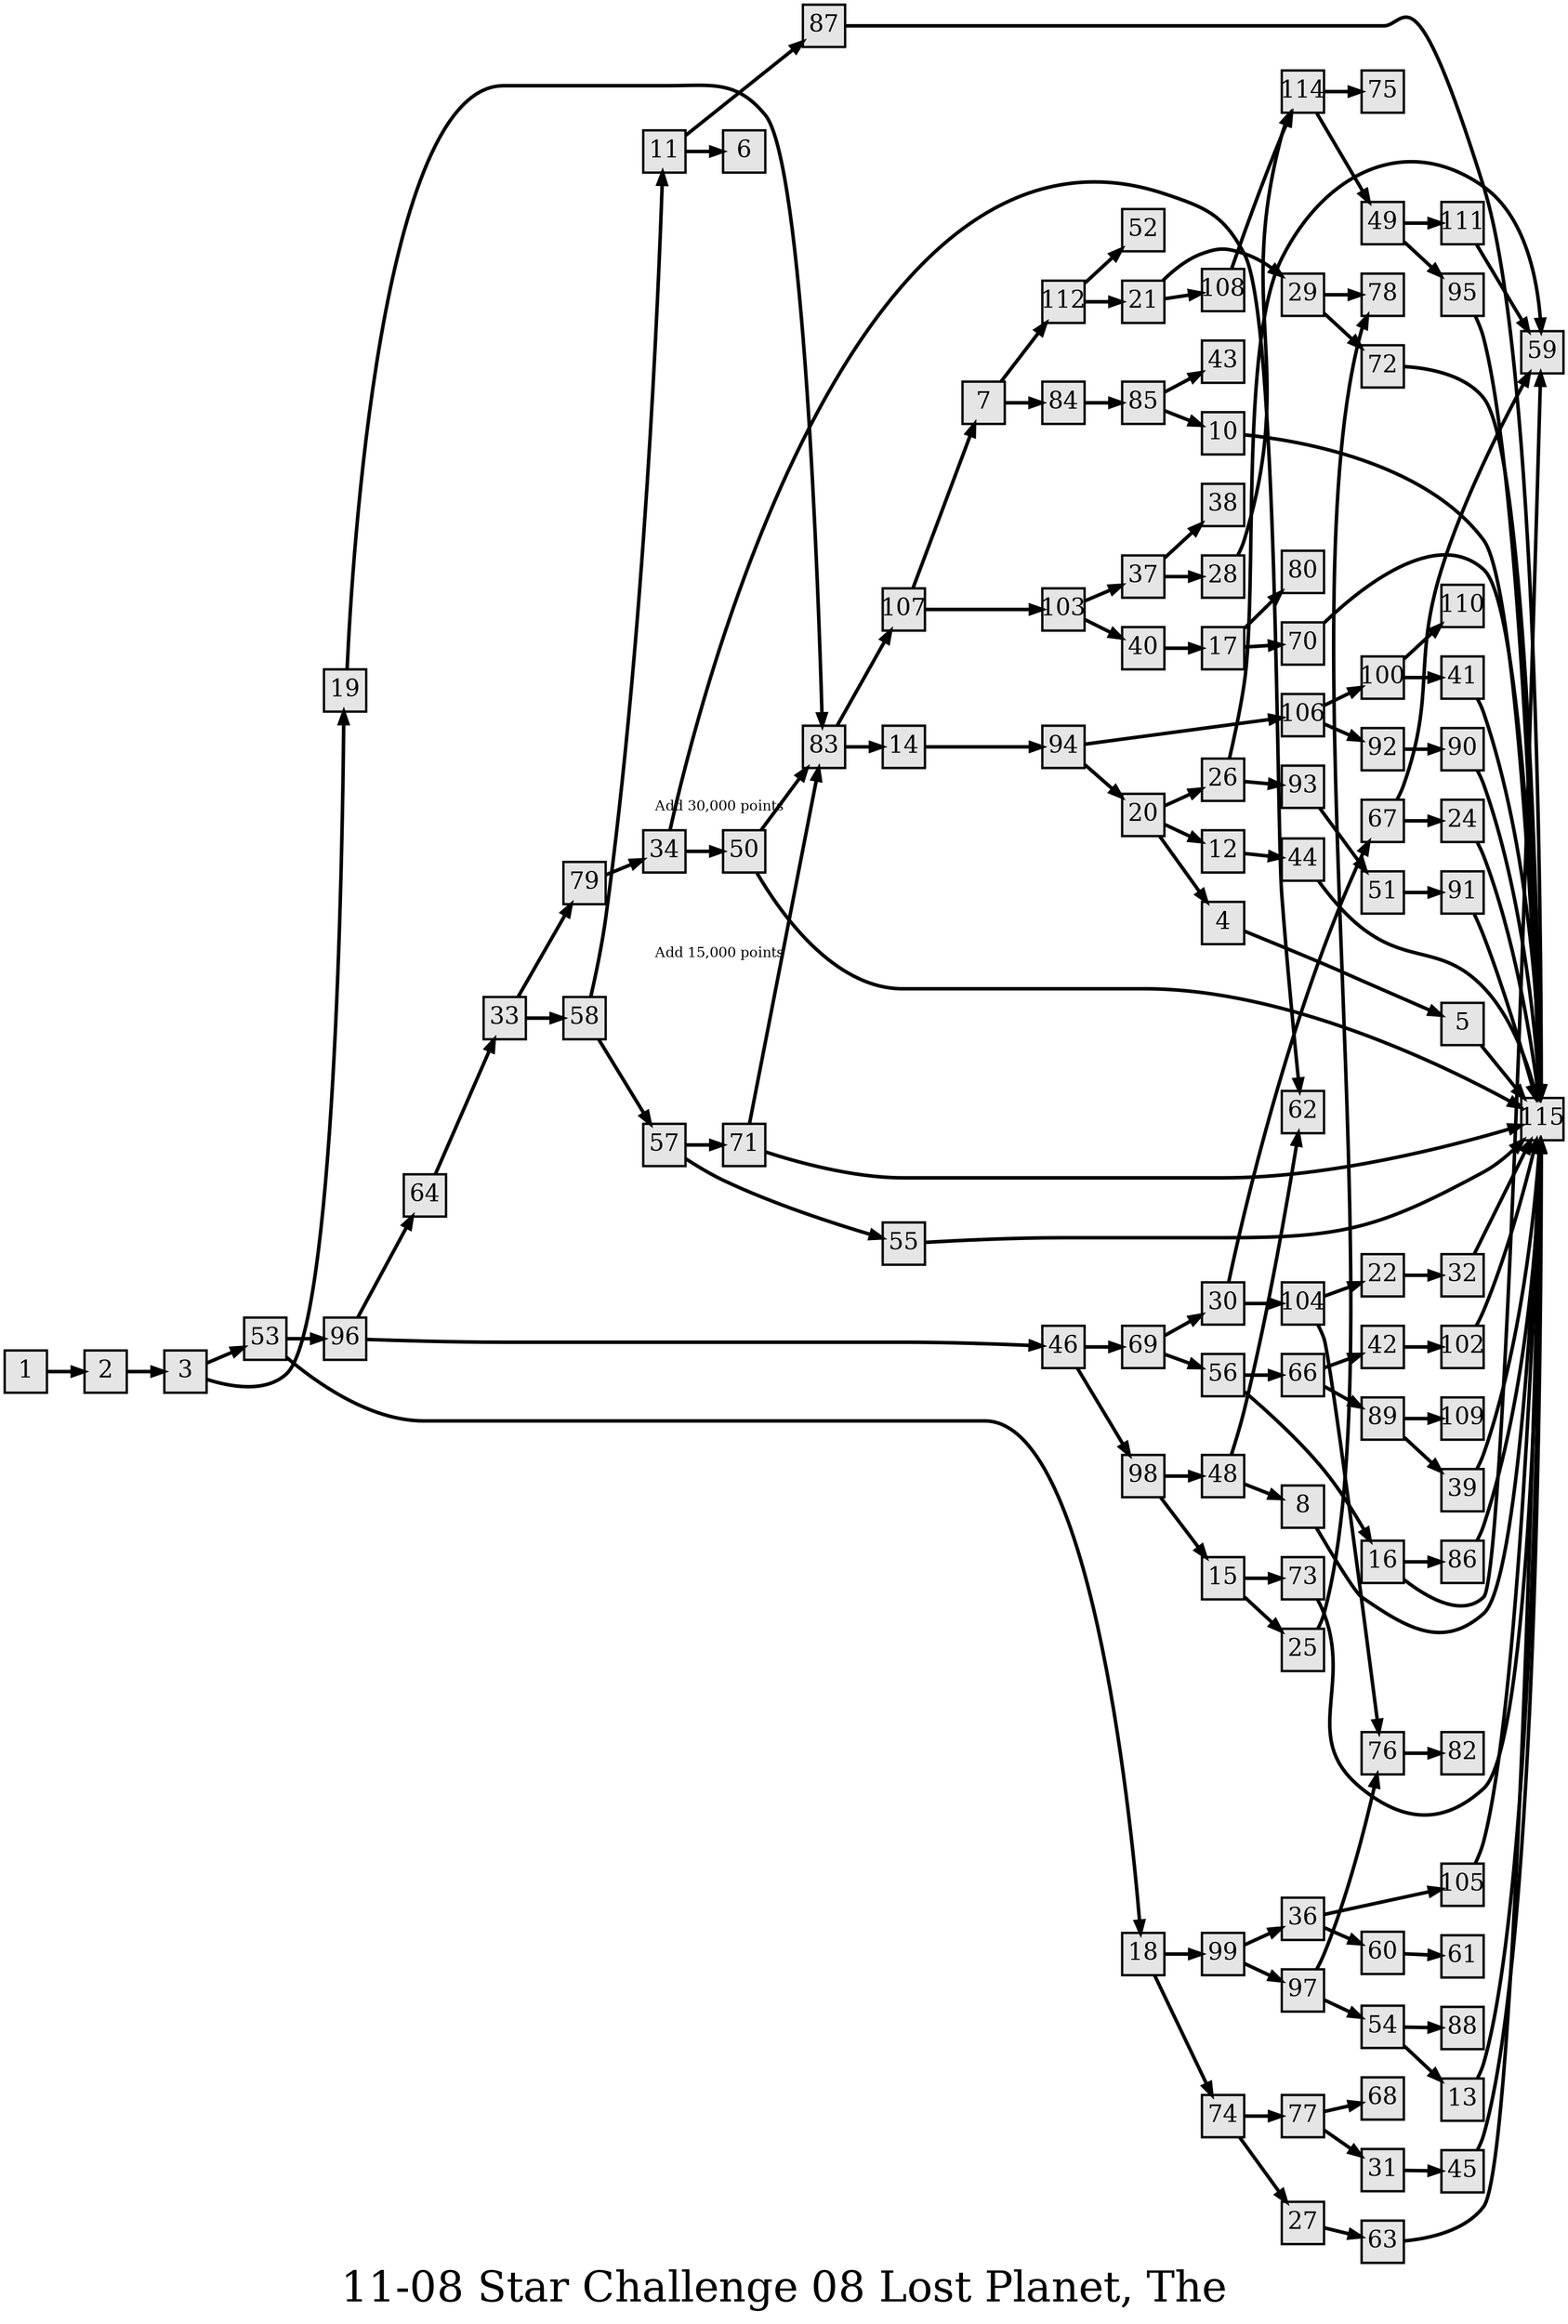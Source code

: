 digraph g{
  graph [ label="11-08 Star Challenge 08 Lost Planet, The" rankdir=LR, ordering=out, fontsize=36, nodesep="0.35", ranksep="0.45"];
  node  [shape=rect, penwidth=2, fontsize=20, style=filled, fillcolor=grey90, margin="0,0", labelfloat=true, regular=true, fixedsize=true];
  edge  [labelfloat=true, penwidth=3, fontsize=12];
  // ---;
  // group  : Katz;
  // id     :;
  // gbid   :;
  // series :;
  // title  :;
  // author :;
  // credit:;
  // - name : Kylie McGregor;
  // role : encoder;
  // date : 2017-08-24;
  // - name : Jeremy Douglass;
  // role : editor;
  // date : 2017-10-19;
  // render:;
  // - name   : small;
  // styles : gvStyles-small.txt;
  // engine : dot;
  // comment: >;
  
  // ---;
  
  // From | To | Label;
  
  1 -> 2;
  2 -> 3;
  3 -> 53;
  3 -> 19;
  4 -> 5;
  5 -> 115;
  7 -> 112;
  7 -> 84;
  8 -> 115;
  10 -> 115;
  11 -> 87;
  11 -> 6;
  12 -> 44;
  13 -> 115;
  14 -> 94;
  15 -> 73;
  15 -> 25;
  16 -> 86;
  16 -> 59;
  17 -> 80;
  17 -> 70;
  18 -> 99;
  18 -> 74;
  19 -> 83;
  20 -> 26;
  20 -> 12;
  20 -> 4;
  21 -> 29;
  21 -> 108;
  22 -> 32;
  24 -> 115;
  25 -> 78;
  26 -> 59;
  26 -> 93;
  27 -> 63;
  28 -> 114;
  29 -> 78;
  29 -> 72;
  30 -> 67;
  30 -> 104;
  31 -> 45;
  32 -> 115;
  33 -> 79;
  33 -> 58;
  34 -> 62;
  34 -> 50;
  36 -> 105;
  36 -> 60;
  37 -> 38;
  37 -> 28;
  39 -> 115;
  40 -> 17;
  41 -> 115;
  42 -> 102;
  44 -> 115;
  45 -> 115;
  46 -> 69;
  46 -> 98;
  48 -> 8;
  48 -> 62;
  49 -> 111;
  49 -> 95;
  50 -> 83	[ xlabel="Add 30,000 points" ];
  50 -> 115;
  51 -> 91;
  53 -> 96;
  53 -> 18;
  54 -> 88;
  54 -> 13;
  55 -> 115;
  56 -> 66;
  56 -> 16;
  57 -> 71;
  57 -> 55;
  58 -> 11;
  58 -> 57;
  60 -> 61;
  63 -> 115;
  64 -> 33;
  66 -> 42;
  66 -> 89;
  67 -> 59;
  67 -> 24;
  69 -> 30;
  69 -> 56;
  70 -> 115;
  71 -> 83	[ xlabel="Add 15,000 points" ];
  71 -> 115;
  72 -> 115;
  73 -> 115;
  74 -> 77;
  74 -> 27;
  76 -> 82;
  77 -> 68;
  77 -> 31;
  79 -> 34;
  83 -> 107;
  83 -> 14;
  84 -> 85;
  85 -> 43;
  85 -> 10;
  86 -> 115;
  87 -> 115;
  89 -> 109;
  89 -> 39;
  90 -> 115;
  91 -> 115;
  92 -> 90;
  93 -> 51;
  94 -> 106;
  94 -> 20;
  95 -> 115;
  96 -> 64;
  96 -> 46;
  97 -> 76;
  97 -> 54;
  98 -> 48;
  98 -> 15;
  99 -> 36;
  99 -> 97;
  100 -> 41;
  100 -> 110;
  102 -> 115;
  103 -> 37;
  103 -> 40;
  104 -> 22;
  104 -> 76;
  105 -> 115;
  106 -> 100;
  106 -> 92;
  107 -> 7;
  107 -> 103;
  108 -> 114;
  111 -> 59;
  112 -> 52;
  112 -> 21;
  114 -> 49;
  114 -> 75;
}

